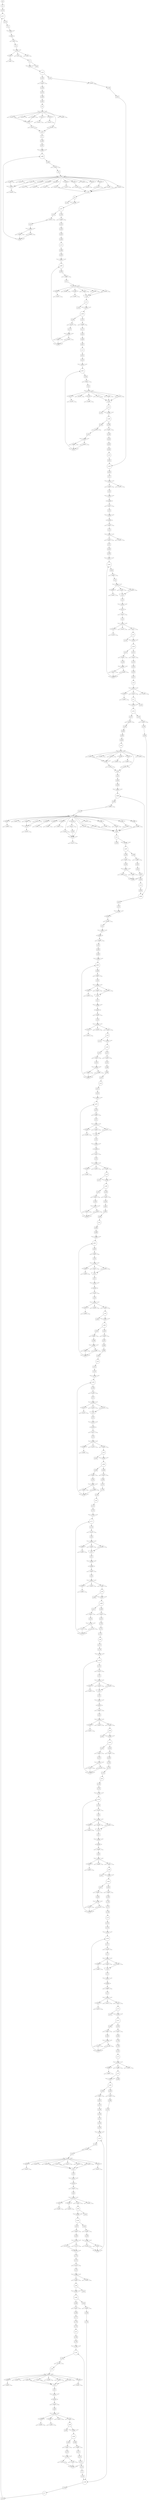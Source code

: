 digraph control_path {
  e_0: entry_node : n ;
  e_1 [shape = dot];
  e_2 [shape = dot];
  e_3 [shape = dot];
  e_4 [shape = dot];
  e_5 [shape = circle];
  e_6 [shape = circle];
  e_7 [shape = dot];
  e_8 [shape = dot];
  e_9 [shape = circle];
  e_10 [shape = circle];
  e_11 [shape = dot];
  e_12 [shape = circle];
  e_13 [shape = circle];
  e_14 [shape = dot];
  e_15 [shape = circle];
  e_16 [shape = circle];
  e_17 [shape = dot];
  e_18 [shape = dot];
  e_19 [shape = dot];
  e_20 [shape = dot];
  e_21 [shape = dot];
  e_22 [shape = dot];
  e_23 [shape = dot];
  e_24 [shape = dot];
  e_25 [shape = circle];
  e_26 [shape = circle];
  e_27 [shape = circle];
  e_28 [shape = circle];
  e_29 [shape = dot];
  e_30 [shape = dot];
  e_31 [shape = circle];
  e_32 [shape = circle];
  e_33 [shape = dot];
  e_34 [shape = dot];
  e_35 [shape = dot];
  e_36 [shape = dot];
  e_37 [shape = dot];
  e_38 [shape = dot];
  e_39 [shape = circle];
  e_40 [shape = circle];
  e_41 [shape = dot];
  e_42 [shape = dot];
  e_43 [shape = dot];
  e_44 [shape = circle];
  e_45 [shape = circle];
  e_46 [shape = dot];
  e_47 [shape = dot];
  e_48 [shape = dot];
  e_49 [shape = circle];
  e_50 [shape = circle];
  e_51 [shape = dot];
  e_52 [shape = dot];
  e_53 [shape = dot];
  e_54 [shape = circle];
  e_55 [shape = circle];
  e_56 [shape = dot];
  e_57 [shape = dot];
  e_58 [shape = dot];
  e_59 [shape = circle];
  e_60 [shape = circle];
  e_61 [shape = dot];
  e_62 [shape = dot];
  e_63 [shape = dot];
  e_64 [shape = circle];
  e_65 [shape = circle];
  e_66 [shape = dot];
  e_67 [shape = dot];
  e_68 [shape = dot];
  e_69 [shape = circle];
  e_70 [shape = circle];
  e_71 [shape = dot];
  e_72 [shape = dot];
  e_73 [shape = dot];
  e_74 [shape = circle];
  e_75 [shape = circle];
  e_76 [shape = circle];
  e_77 [shape = circle];
  e_78 [shape = dot];
  e_79 [shape = dot];
  e_80 [shape = circle];
  e_81 [shape = circle];
  e_82 [shape = dot];
  e_83 [shape = dot];
  e_84 [shape = dot];
  e_85 [shape = circle];
  e_86 [shape = circle];
  e_87 [shape = dot];
  e_88 [shape = dot];
  e_89 [shape = circle];
  e_90 [shape = invtriangle];
  e_91 [shape = diamond];
  e_92 [shape = triangle];
  e_93 [shape = invtriangle];
  e_94 [shape = triangle];
  e_95 [shape = diamond];
  e_96 [shape = triangle];
  e_97 [shape = triangle];
  e_98 [shape = dot];
  e_99 [shape = invtriangle];
  e_100 [shape = circle];
  e_101 [shape = dot];
  e_102 [shape = triangle];
  e_103 [shape = dot];
  e_104 [shape = triangle];
  e_105 [shape = dot];
  e_106 [shape = dot];
  e_107 [shape = invtriangle];
  e_108 [shape = triangle];
  e_109 [shape = triangle];
  e_110 [shape = triangle];
  e_111 [shape = diamond];
  e_112 [shape = triangle];
  e_113 [shape = diamond];
  e_114 [shape = triangle];
  e_115 [shape = triangle];
  e_116 [shape = invtriangle];
  e_117 [shape = triangle];
  e_118 [shape = triangle];
  e_119 [shape = invtrapezium];
  e_120 [shape = invtriangle];
  e_121 [shape = triangle];
  e_122 [shape = triangle];
  e_123 [shape = triangle];
  e_124 [shape = diamond];
  e_125 [shape = triangle];
  e_126 [shape = diamond];
  e_127 [shape = triangle];
  e_128 [shape = diamond];
  e_129 [shape = triangle];
  e_130 [shape = diamond];
  e_131 [shape = triangle];
  e_132 [shape = diamond];
  e_133 [shape = triangle];
  e_134 [shape = diamond];
  e_135 [shape = triangle];
  e_136 [shape = triangle];
  e_137 [shape = invtriangle];
  e_138 [shape = triangle];
  e_139 [shape = triangle];
  e_140 [shape = triangle];
  e_141 [shape = diamond];
  e_142 [shape = triangle];
  e_143 [shape = triangle];
  e_144 [shape = invtrapezium];
  e_145 [shape = dot];
  e_146 [shape = invtriangle];
  e_147 [shape = circle];
  e_148 [shape = dot];
  e_149 [shape = triangle];
  e_150 [shape = dot];
  e_151 [shape = triangle];
  e_152 [shape = dot];
  e_153 [shape = dot];
  e_154 [shape = invtriangle];
  e_155 [shape = triangle];
  e_156 [shape = diamond];
  e_157 [shape = triangle];
  e_158 [shape = triangle];
  e_159 [shape = triangle];
  e_160 [shape = diamond];
  e_161 [shape = triangle];
  e_162 [shape = triangle];
  e_163 [shape = invtrapezium];
  e_164 [shape = dot];
  e_165 [shape = invtriangle];
  e_166 [shape = circle];
  e_167 [shape = dot];
  e_168 [shape = triangle];
  e_169 [shape = dot];
  e_170 [shape = triangle];
  e_171 [shape = dot];
  e_172 [shape = dot];
  e_173 [shape = invtriangle];
  e_174 [shape = triangle];
  e_175 [shape = diamond];
  e_176 [shape = triangle];
  e_177 [shape = triangle];
  e_178 [shape = triangle];
  e_179 [shape = diamond];
  e_180 [shape = triangle];
  e_181 [shape = triangle];
  e_182 [shape = invtrapezium];
  e_183 [shape = dot];
  e_184 [shape = invtriangle];
  e_185 [shape = circle];
  e_186 [shape = dot];
  e_187 [shape = triangle];
  e_188 [shape = dot];
  e_189 [shape = triangle];
  e_190 [shape = dot];
  e_191 [shape = dot];
  e_192 [shape = invtriangle];
  e_193 [shape = triangle];
  e_194 [shape = triangle];
  e_195 [shape = invtriangle];
  e_196 [shape = diamond];
  e_197 [shape = triangle];
  e_198 [shape = invtriangle];
  e_199 [shape = diamond];
  e_200 [shape = triangle];
  e_201 [shape = invtriangle];
  e_202 [shape = triangle];
  e_203 [shape = triangle];
  e_204 [shape = invtriangle];
  e_205 [shape = triangle];
  e_206 [shape = diamond];
  e_207 [shape = triangle];
  e_208 [shape = triangle];
  e_209 [shape = invtrapezium];
  e_210 [shape = invtriangle];
  e_211 [shape = diamond];
  e_212 [shape = triangle];
  e_213 [shape = invtriangle];
  e_214 [shape = triangle];
  e_215 [shape = diamond];
  e_216 [shape = triangle];
  e_217 [shape = triangle];
  e_218 [shape = dot];
  e_219 [shape = invtriangle];
  e_220 [shape = circle];
  e_221 [shape = dot];
  e_222 [shape = triangle];
  e_223 [shape = dot];
  e_224 [shape = triangle];
  e_225 [shape = dot];
  e_226 [shape = dot];
  e_227 [shape = invtriangle];
  e_228 [shape = triangle];
  e_229 [shape = diamond];
  e_230 [shape = triangle];
  e_231 [shape = triangle];
  e_232 [shape = dot];
  e_233 [shape = invtriangle];
  e_234 [shape = circle];
  e_235 [shape = dot];
  e_236 [shape = triangle];
  e_237 [shape = dot];
  e_238 [shape = triangle];
  e_239 [shape = dot];
  e_240 [shape = dot];
  e_241 [shape = invtriangle];
  e_242 [shape = triangle];
  e_243 [shape = triangle];
  e_244 [shape = triangle];
  e_245 [shape = diamond];
  e_246 [shape = triangle];
  e_247 [shape = diamond];
  e_248 [shape = triangle];
  e_249 [shape = triangle];
  e_250 [shape = invtriangle];
  e_251 [shape = triangle];
  e_252 [shape = triangle];
  e_253 [shape = invtrapezium];
  e_254 [shape = invtriangle];
  e_255 [shape = triangle];
  e_256 [shape = diamond];
  e_257 [shape = triangle];
  e_258 [shape = diamond];
  e_259 [shape = triangle];
  e_260 [shape = diamond];
  e_261 [shape = triangle];
  e_262 [shape = diamond];
  e_263 [shape = triangle];
  e_264 [shape = diamond];
  e_265 [shape = triangle];
  e_266 [shape = triangle];
  e_267 [shape = triangle];
  e_268 [shape = diamond];
  e_269 [shape = triangle];
  e_270 [shape = diamond];
  e_271 [shape = triangle];
  e_272 [shape = triangle];
  e_273 [shape = invtriangle];
  e_274 [shape = triangle];
  e_275 [shape = triangle];
  e_276 [shape = invtriangle];
  e_277 [shape = triangle];
  e_278 [shape = triangle];
  e_279 [shape = triangle];
  e_280 [shape = diamond];
  e_281 [shape = triangle];
  e_282 [shape = triangle];
  e_283 [shape = dot];
  e_284 [shape = invtrapezium];
  e_285 [shape = dot];
  e_286 [shape = invtriangle];
  e_287 [shape = circle];
  e_288 [shape = dot];
  e_289 [shape = triangle];
  e_290 [shape = dot];
  e_291 [shape = triangle];
  e_292 [shape = dot];
  e_293 [shape = dot];
  e_294 [shape = invtriangle];
  e_295 [shape = diamond];
  e_296 [shape = triangle];
  e_297 [shape = invtriangle];
  e_298 [shape = diamond];
  e_299 [shape = triangle];
  e_300 [shape = invtriangle];
  e_301 [shape = triangle];
  e_302 [shape = diamond];
  e_303 [shape = triangle];
  e_304 [shape = triangle];
  e_305 [shape = invtrapezium];
  e_306 [shape = invtriangle];
  e_307 [shape = diamond];
  e_308 [shape = triangle];
  e_309 [shape = invtriangle];
  e_310 [shape = triangle];
  e_311 [shape = diamond];
  e_312 [shape = triangle];
  e_313 [shape = triangle];
  e_314 [shape = dot];
  e_315 [shape = invtriangle];
  e_316 [shape = circle];
  e_317 [shape = dot];
  e_318 [shape = triangle];
  e_319 [shape = dot];
  e_320 [shape = triangle];
  e_321 [shape = dot];
  e_322 [shape = dot];
  e_323 [shape = invtriangle];
  e_324 [shape = triangle];
  e_325 [shape = diamond];
  e_326 [shape = triangle];
  e_327 [shape = triangle];
  e_328 [shape = invtrapezium];
  e_329 [shape = invtriangle];
  e_330 [shape = diamond];
  e_331 [shape = triangle];
  e_332 [shape = invtriangle];
  e_333 [shape = triangle];
  e_334 [shape = diamond];
  e_335 [shape = triangle];
  e_336 [shape = triangle];
  e_337 [shape = dot];
  e_338 [shape = invtriangle];
  e_339 [shape = circle];
  e_340 [shape = dot];
  e_341 [shape = triangle];
  e_342 [shape = dot];
  e_343 [shape = triangle];
  e_344 [shape = dot];
  e_345 [shape = dot];
  e_346 [shape = invtriangle];
  e_347 [shape = triangle];
  e_348 [shape = diamond];
  e_349 [shape = triangle];
  e_350 [shape = triangle];
  e_351 [shape = invtrapezium];
  e_352 [shape = invtriangle];
  e_353 [shape = diamond];
  e_354 [shape = triangle];
  e_355 [shape = invtriangle];
  e_356 [shape = triangle];
  e_357 [shape = diamond];
  e_358 [shape = triangle];
  e_359 [shape = triangle];
  e_360 [shape = dot];
  e_361 [shape = invtriangle];
  e_362 [shape = circle];
  e_363 [shape = dot];
  e_364 [shape = triangle];
  e_365 [shape = dot];
  e_366 [shape = triangle];
  e_367 [shape = dot];
  e_368 [shape = dot];
  e_369 [shape = invtriangle];
  e_370 [shape = triangle];
  e_371 [shape = diamond];
  e_372 [shape = triangle];
  e_373 [shape = triangle];
  e_374 [shape = invtrapezium];
  e_375 [shape = invtriangle];
  e_376 [shape = diamond];
  e_377 [shape = triangle];
  e_378 [shape = invtriangle];
  e_379 [shape = triangle];
  e_380 [shape = diamond];
  e_381 [shape = triangle];
  e_382 [shape = triangle];
  e_383 [shape = dot];
  e_384 [shape = invtriangle];
  e_385 [shape = circle];
  e_386 [shape = dot];
  e_387 [shape = triangle];
  e_388 [shape = dot];
  e_389 [shape = triangle];
  e_390 [shape = dot];
  e_391 [shape = dot];
  e_392 [shape = invtriangle];
  e_393 [shape = triangle];
  e_394 [shape = diamond];
  e_395 [shape = triangle];
  e_396 [shape = triangle];
  e_397 [shape = invtrapezium];
  e_398 [shape = invtriangle];
  e_399 [shape = diamond];
  e_400 [shape = triangle];
  e_401 [shape = invtriangle];
  e_402 [shape = triangle];
  e_403 [shape = diamond];
  e_404 [shape = triangle];
  e_405 [shape = triangle];
  e_406 [shape = dot];
  e_407 [shape = invtriangle];
  e_408 [shape = circle];
  e_409 [shape = dot];
  e_410 [shape = triangle];
  e_411 [shape = dot];
  e_412 [shape = triangle];
  e_413 [shape = dot];
  e_414 [shape = dot];
  e_415 [shape = invtriangle];
  e_416 [shape = triangle];
  e_417 [shape = diamond];
  e_418 [shape = triangle];
  e_419 [shape = triangle];
  e_420 [shape = invtrapezium];
  e_421 [shape = invtriangle];
  e_422 [shape = diamond];
  e_423 [shape = triangle];
  e_424 [shape = invtriangle];
  e_425 [shape = triangle];
  e_426 [shape = diamond];
  e_427 [shape = triangle];
  e_428 [shape = triangle];
  e_429 [shape = dot];
  e_430 [shape = invtriangle];
  e_431 [shape = circle];
  e_432 [shape = dot];
  e_433 [shape = triangle];
  e_434 [shape = dot];
  e_435 [shape = triangle];
  e_436 [shape = dot];
  e_437 [shape = dot];
  e_438 [shape = invtriangle];
  e_439 [shape = triangle];
  e_440 [shape = diamond];
  e_441 [shape = triangle];
  e_442 [shape = triangle];
  e_443 [shape = invtrapezium];
  e_444 [shape = invtriangle];
  e_445 [shape = diamond];
  e_446 [shape = triangle];
  e_447 [shape = invtriangle];
  e_448 [shape = triangle];
  e_449 [shape = diamond];
  e_450 [shape = triangle];
  e_451 [shape = triangle];
  e_452 [shape = dot];
  e_453 [shape = invtriangle];
  e_454 [shape = circle];
  e_455 [shape = dot];
  e_456 [shape = triangle];
  e_457 [shape = dot];
  e_458 [shape = triangle];
  e_459 [shape = dot];
  e_460 [shape = dot];
  e_461 [shape = invtriangle];
  e_462 [shape = triangle];
  e_463 [shape = diamond];
  e_464 [shape = triangle];
  e_465 [shape = triangle];
  e_466 [shape = invtrapezium];
  e_467 [shape = invtriangle];
  e_468 [shape = diamond];
  e_469 [shape = triangle];
  e_470 [shape = invtriangle];
  e_471 [shape = triangle];
  e_472 [shape = diamond];
  e_473 [shape = triangle];
  e_474 [shape = triangle];
  e_475 [shape = dot];
  e_476 [shape = invtriangle];
  e_477 [shape = circle];
  e_478 [shape = dot];
  e_479 [shape = triangle];
  e_480 [shape = dot];
  e_481 [shape = triangle];
  e_482 [shape = dot];
  e_483 [shape = dot];
  e_484 [shape = invtriangle];
  e_485 [shape = triangle];
  e_486 [shape = diamond];
  e_487 [shape = triangle];
  e_488 [shape = triangle];
  e_489 [shape = dot];
  e_490 [shape = invtriangle];
  e_491 [shape = circle];
  e_492 [shape = dot];
  e_493 [shape = triangle];
  e_494 [shape = dot];
  e_495 [shape = triangle];
  e_496 [shape = dot];
  e_497 [shape = dot];
  e_498 [shape = invtriangle];
  e_499 [shape = triangle];
  e_500 [shape = triangle];
  e_501 [shape = dot];
  e_502 [shape = invtriangle];
  e_503 [shape = circle];
  e_504 [shape = dot];
  e_505 [shape = triangle];
  e_506 [shape = dot];
  e_507 [shape = triangle];
  e_508 [shape = dot];
  e_509 [shape = dot];
  e_510 [shape = invtriangle];
  e_511 [shape = triangle];
  e_512 [shape = diamond];
  e_513 [shape = triangle];
  e_514 [shape = diamond];
  e_515 [shape = triangle];
  e_516 [shape = triangle];
  e_517 [shape = triangle];
  e_518 [shape = triangle];
  e_519 [shape = triangle];
  e_520 [shape = triangle];
  e_521 [shape = invtrapezium];
  e_522 [shape = invtriangle];
  e_523 [shape = diamond];
  e_524 [shape = triangle];
  e_525 [shape = invtriangle];
  e_526 [shape = triangle];
  e_527 [shape = diamond];
  e_528 [shape = triangle];
  e_529 [shape = diamond];
  e_530 [shape = triangle];
  e_531 [shape = triangle];
  e_532 [shape = dot];
  e_533 [shape = invtriangle];
  e_534 [shape = circle];
  e_535 [shape = dot];
  e_536 [shape = triangle];
  e_537 [shape = dot];
  e_538 [shape = triangle];
  e_539 [shape = dot];
  e_540 [shape = dot];
  e_541 [shape = invtriangle];
  e_542 [shape = triangle];
  e_543 [shape = diamond];
  e_544 [shape = triangle];
  e_545 [shape = diamond];
  e_546 [shape = triangle];
  e_547 [shape = triangle];
  e_548 [shape = triangle];
  e_549 [shape = triangle];
  e_550 [shape = triangle];
  e_551 [shape = triangle];
  e_552 [shape = invtrapezium];
  e_553 [shape = invtriangle];
  e_554 [shape = diamond];
  e_555 [shape = triangle];
  e_556 [shape = invtriangle];
  e_557 [shape = triangle];
  e_558 [shape = diamond];
  e_559 [shape = triangle];
  e_560 [shape = diamond];
  e_561 [shape = triangle];
  e_562 [shape = triangle];
  e_563 [shape = dot];
  e_564 [shape = invtriangle];
  e_565 [shape = circle];
  e_566 [shape = dot];
  e_567 [shape = triangle];
  e_568 [shape = dot];
  e_569 [shape = triangle];
  e_570 [shape = dot];
  e_571 [shape = dot];
  e_572 [shape = dot];
  e_573 [shape = dot];
  e_574 [shape = dot];
  e_575 [shape = dot];
  e_576 [shape = dot];
  e_577 [shape = circle];
  e_578 [shape = dot];
  e_579 [shape = dot];
  e_580 [shape = dot];
  e_581 [shape = dot];
  e_582 [shape = invtriangle];
  e_583 [shape = triangle];
  e_584 [shape = triangle];
  e_585 [shape = invtriangle];
  e_586 [shape = dot];
  e_587 [shape = dot];
  e_588 [shape = invtriangle];
  e_589 [shape = circle];
  e_590 [shape = dot];
  e_591 [shape = triangle];
  e_592 [shape = dot];
  e_593 [shape = dot];
  e_594 [shape = dot];
  e_595 [shape = invtriangle];
  e_596 [shape = triangle];
  e_597 [shape = triangle];
  e_598 [shape = invtriangle];
  e_599 [shape = dot];
  e_600 [shape = dot];
  e_601 [shape = invtriangle];
  e_602 [shape = circle];
  e_603 [shape = dot];
  e_604 [shape = triangle];
  e_605 [shape = dot];
  e_606 [shape = dot];
  e_607 [shape = dot];
  e_608 [shape = invtriangle];
  e_609 [shape = triangle];
  e_610 [shape = triangle];
  e_611 [shape = invtriangle];
  e_612 [shape = dot];
  e_613 [shape = dot];
  e_614 [shape = invtriangle];
  e_615 [shape = circle];
  e_616 [shape = dot];
  e_617 [shape = triangle];
  e_618 [shape = dot];
  e_619 [shape = dot];
  e_620 [shape = dot];
  e_621 [shape = dot];
  e_622 [shape = dot];
  e_623 [shape = circle];
  e_624 [shape = dot];
  e_625 [shape = invtriangle];
  e_626 [shape = triangle];
  e_627 [shape = triangle];
  e_628 [shape = invtriangle];
  e_629 [shape = dot];
  e_630 [shape = dot];
  e_631 [shape = invtriangle];
  e_632 [shape = circle];
  e_633 [shape = dot];
  e_634 [shape = triangle];
  e_635 [shape = dot];
  e_636 [shape = dot];
  e_637 [shape = dot];
  e_638 [shape = dot];
  e_639 [shape = dot];
  e_640 [shape = dot];
  e_641 [shape = invtriangle];
  e_642 [shape = triangle];
  e_643 [shape = triangle];
  e_644 [shape = invtriangle];
  e_645 [shape = dot];
  e_646 [shape = dot];
  e_647 [shape = invtriangle];
  e_648 [shape = circle];
  e_649 [shape = dot];
  e_650 [shape = triangle];
  e_651 [shape = dot];
  e_652 [shape = dot];
  e_653 [shape = dot];
  e_654 [shape = dot];
  e_655 [shape = dot];
  e_656 [shape = circle];
  e_657 [shape = dot];
  e_658 [shape = invtriangle];
  e_659 [shape = triangle];
  e_660 [shape = triangle];
  e_661 [shape = invtriangle];
  e_662 [shape = dot];
  e_663 [shape = dot];
  e_664 [shape = invtriangle];
  e_665 [shape = circle];
  e_666 [shape = dot];
  e_667 [shape = triangle];
  e_668 [shape = dot];
  e_669 [shape = dot];
  e_670 [shape = dot];
  e_671 [shape = invtriangle];
  e_672 [shape = triangle];
  e_673 [shape = triangle];
  e_674 [shape = invtriangle];
  e_675 [shape = dot];
  e_676 [shape = dot];
  e_677 [shape = invtriangle];
  e_678 [shape = circle];
  e_679 [shape = dot];
  e_680 [shape = triangle];
  e_681 [shape = dot];
  e_682 [shape = dot];
  e_683 [shape = dot];
  e_684 [shape = invtriangle];
  e_685 [shape = triangle];
  e_686 [shape = triangle];
  e_687 [shape = invtriangle];
  e_688 [shape = dot];
  e_689 [shape = dot];
  e_690 [shape = invtriangle];
  e_691 [shape = circle];
  e_692 [shape = dot];
  e_693 [shape = triangle];
  e_694 [shape = dot];
  e_695 [shape = dot];
  e_696 [shape = dot];
  e_697 [shape = invtriangle];
  e_698 [shape = triangle];
  e_699 [shape = triangle];
  e_700 [shape = invtriangle];
  e_701 [shape = dot];
  e_702 [shape = dot];
  e_703 [shape = invtriangle];
  e_704 [shape = circle];
  e_705 [shape = dot];
  e_706 [shape = triangle];
  e_707 [shape = dot];
  e_708 [shape = dot];
  e_709 [shape = dot];
  e_710 [shape = invtriangle];
  e_711 [shape = triangle];
  e_712 [shape = triangle];
  e_713 [shape = invtriangle];
  e_714 [shape = dot];
  e_715 [shape = dot];
  e_716 [shape = invtriangle];
  e_717 [shape = circle];
  e_718 [shape = dot];
  e_719 [shape = triangle];
  e_720 [shape = dot];
  e_721 [shape = dot];
  e_722 [shape = dot];
  e_723 [shape = invtriangle];
  e_724 [shape = triangle];
  e_725 [shape = triangle];
  e_726 [shape = invtriangle];
  e_727 [shape = dot];
  e_728 [shape = dot];
  e_729 [shape = invtriangle];
  e_730 [shape = circle];
  e_731 [shape = dot];
  e_732 [shape = triangle];
  e_733 [shape = dot];
  e_734 [shape = dot];
  e_735 [shape = dot];
  e_736 [shape = invtriangle];
  e_737 [shape = triangle];
  e_738 [shape = triangle];
  e_739 [shape = invtriangle];
  e_740 [shape = dot];
  e_741 [shape = dot];
  e_742 [shape = invtriangle];
  e_743 [shape = circle];
  e_744 [shape = dot];
  e_745 [shape = triangle];
  e_746 [shape = dot];
  e_747 [shape = dot];
  e_748 [shape = dot];
  e_749 [shape = invtriangle];
  e_750 [shape = triangle];
  e_751 [shape = triangle];
  e_752 [shape = invtriangle];
  e_753 [shape = dot];
  e_754 [shape = dot];
  e_755 [shape = invtriangle];
  e_756 [shape = circle];
  e_757 [shape = dot];
  e_758 [shape = triangle];
  e_759 [shape = dot];
  e_760 [shape = dot];
  e_761 [shape = dot];
  e_762 [shape = dot];
  e_763 [shape = dot];
  e_764 [shape = dot];
  e_765 [shape = circle];
  e_766 [shape = dot];
  e_767 [shape = dot];
  e_768 [shape = dot];
  e_769 [shape = dot];
  e_770 [shape = invtriangle];
  e_771 [shape = triangle];
  e_772 [shape = triangle];
  e_773 [shape = invtriangle];
  e_774 [shape = dot];
  e_775 [shape = dot];
  e_776 [shape = triangle];
  e_777 [shape = dot];
  e_778 [shape = dot];
  e_779 [shape = dot];
  e_780 [shape = invtriangle];
  e_781 [shape = triangle];
  e_782 [shape = triangle];
  e_783 [shape = invtriangle];
  e_784 [shape = dot];
  e_785 [shape = dot];
  e_786 [shape = invtriangle];
  e_787 [shape = circle];
  e_788 [shape = dot];
  e_789 [shape = triangle];
  e_790 [shape = invtriangle];
  e_791 [shape = triangle];
  e_792 [shape = triangle];
  e_793 [shape = invtriangle];
  e_794 [shape = dot];
  e_795 [shape = dot];
  e_796 [shape = invtriangle];
  e_797 [shape = circle];
  e_798 [shape = dot];
  e_799 [shape = triangle];
  e_0 -> e_1;
  e_574 -> e_2;
  e_578 -> e_3;
  e_92 -> e_4;
  e_97 -> e_5;
  e_581 -> e_6;
  e_119 -> e_7;
  e_591 -> e_8;
  e_144 -> e_9;
  e_594 -> e_10;
  e_604 -> e_11;
  e_163 -> e_12;
  e_607 -> e_13;
  e_617 -> e_14;
  e_182 -> e_15;
  e_620 -> e_16;
  e_624 -> e_17;
  e_194 -> e_18;
  e_197 -> e_19;
  e_200 -> e_20;
  e_203 -> e_21;
  e_634 -> e_22;
  e_209 -> e_23;
  e_212 -> e_24;
  e_217 -> e_25;
  e_637 -> e_26;
  e_231 -> e_27;
  e_640 -> e_28;
  e_253 -> e_29;
  e_650 -> e_30;
  e_284 -> e_31;
  e_653 -> e_32;
  e_657 -> e_33;
  e_296 -> e_34;
  e_299 -> e_35;
  e_667 -> e_36;
  e_305 -> e_37;
  e_308 -> e_38;
  e_313 -> e_39;
  e_670 -> e_40;
  e_680 -> e_41;
  e_328 -> e_42;
  e_331 -> e_43;
  e_336 -> e_44;
  e_683 -> e_45;
  e_693 -> e_46;
  e_351 -> e_47;
  e_354 -> e_48;
  e_359 -> e_49;
  e_696 -> e_50;
  e_706 -> e_51;
  e_374 -> e_52;
  e_377 -> e_53;
  e_382 -> e_54;
  e_709 -> e_55;
  e_719 -> e_56;
  e_397 -> e_57;
  e_400 -> e_58;
  e_405 -> e_59;
  e_722 -> e_60;
  e_732 -> e_61;
  e_420 -> e_62;
  e_423 -> e_63;
  e_428 -> e_64;
  e_735 -> e_65;
  e_745 -> e_66;
  e_443 -> e_67;
  e_446 -> e_68;
  e_451 -> e_69;
  e_748 -> e_70;
  e_758 -> e_71;
  e_466 -> e_72;
  e_469 -> e_73;
  e_474 -> e_74;
  e_761 -> e_75;
  e_488 -> e_76;
  e_766 -> e_77;
  e_769 -> e_78;
  e_776 -> e_79;
  e_500 -> e_80;
  e_779 -> e_81;
  e_789 -> e_82;
  e_521 -> e_83;
  e_524 -> e_84;
  e_531 -> e_85;
  e_799 -> e_86;
  e_552 -> e_87;
  e_555 -> e_88;
  e_562 -> e_89;
  e_3 -> e_90;
  e_90 -> e_91;
  e_91 -> e_92;
  e_4 -> e_93;
  e_93 -> e_94;
  e_93 -> e_95;
  e_95 -> e_96;
  e_93 -> e_97;
  e_5 -> e_98;
  e_5 -> e_99;
  e_99 -> e_100;
  e_100 -> e_101;
  e_101 -> e_102;
  e_100 -> e_103;
  e_103 -> e_104;
  e_102 -> e_105;
  e_104 -> e_106;
  e_6 -> e_107;
  e_107 -> e_108;
  e_107 -> e_109;
  e_107 -> e_110;
  e_107 -> e_111;
  e_111 -> e_112;
  e_107 -> e_113;
  e_113 -> e_114;
  e_107 -> e_115;
  e_109 -> e_116;
  e_115 -> e_116;
  e_116 -> e_117;
  e_107 -> e_118;
  e_117 -> e_119;
  e_118 -> e_119;
  e_8 -> e_120;
  e_120 -> e_121;
  e_120 -> e_122;
  e_120 -> e_123;
  e_120 -> e_124;
  e_124 -> e_125;
  e_120 -> e_126;
  e_126 -> e_127;
  e_120 -> e_128;
  e_128 -> e_129;
  e_120 -> e_130;
  e_130 -> e_131;
  e_120 -> e_132;
  e_132 -> e_133;
  e_120 -> e_134;
  e_134 -> e_135;
  e_120 -> e_136;
  e_122 -> e_137;
  e_136 -> e_137;
  e_137 -> e_138;
  e_120 -> e_139;
  e_120 -> e_140;
  e_120 -> e_141;
  e_141 -> e_142;
  e_120 -> e_143;
  e_121 -> e_144;
  e_125 -> e_144;
  e_133 -> e_144;
  e_139 -> e_144;
  e_143 -> e_144;
  e_9 -> e_145;
  e_9 -> e_146;
  e_146 -> e_147;
  e_147 -> e_148;
  e_148 -> e_149;
  e_147 -> e_150;
  e_150 -> e_151;
  e_149 -> e_152;
  e_151 -> e_153;
  e_11 -> e_154;
  e_154 -> e_155;
  e_154 -> e_156;
  e_156 -> e_157;
  e_154 -> e_158;
  e_154 -> e_159;
  e_154 -> e_160;
  e_160 -> e_161;
  e_154 -> e_162;
  e_155 -> e_163;
  e_158 -> e_163;
  e_162 -> e_163;
  e_12 -> e_164;
  e_12 -> e_165;
  e_165 -> e_166;
  e_166 -> e_167;
  e_167 -> e_168;
  e_166 -> e_169;
  e_169 -> e_170;
  e_168 -> e_171;
  e_170 -> e_172;
  e_14 -> e_173;
  e_173 -> e_174;
  e_173 -> e_175;
  e_175 -> e_176;
  e_173 -> e_177;
  e_173 -> e_178;
  e_173 -> e_179;
  e_179 -> e_180;
  e_173 -> e_181;
  e_174 -> e_182;
  e_177 -> e_182;
  e_181 -> e_182;
  e_15 -> e_183;
  e_15 -> e_184;
  e_184 -> e_185;
  e_185 -> e_186;
  e_186 -> e_187;
  e_185 -> e_188;
  e_188 -> e_189;
  e_187 -> e_190;
  e_189 -> e_191;
  e_17 -> e_192;
  e_192 -> e_193;
  e_192 -> e_194;
  e_18 -> e_195;
  e_195 -> e_196;
  e_196 -> e_197;
  e_19 -> e_198;
  e_198 -> e_199;
  e_199 -> e_200;
  e_20 -> e_201;
  e_201 -> e_202;
  e_201 -> e_203;
  e_22 -> e_204;
  e_204 -> e_205;
  e_204 -> e_206;
  e_206 -> e_207;
  e_204 -> e_208;
  e_205 -> e_209;
  e_208 -> e_209;
  e_23 -> e_210;
  e_210 -> e_211;
  e_211 -> e_212;
  e_24 -> e_213;
  e_213 -> e_214;
  e_213 -> e_215;
  e_215 -> e_216;
  e_213 -> e_217;
  e_25 -> e_218;
  e_25 -> e_219;
  e_219 -> e_220;
  e_220 -> e_221;
  e_221 -> e_222;
  e_220 -> e_223;
  e_223 -> e_224;
  e_222 -> e_225;
  e_224 -> e_226;
  e_26 -> e_227;
  e_227 -> e_228;
  e_227 -> e_229;
  e_229 -> e_230;
  e_227 -> e_231;
  e_27 -> e_232;
  e_27 -> e_233;
  e_233 -> e_234;
  e_234 -> e_235;
  e_235 -> e_236;
  e_234 -> e_237;
  e_237 -> e_238;
  e_236 -> e_239;
  e_238 -> e_240;
  e_28 -> e_241;
  e_241 -> e_242;
  e_241 -> e_243;
  e_241 -> e_244;
  e_241 -> e_245;
  e_245 -> e_246;
  e_241 -> e_247;
  e_247 -> e_248;
  e_241 -> e_249;
  e_243 -> e_250;
  e_249 -> e_250;
  e_250 -> e_251;
  e_241 -> e_252;
  e_251 -> e_253;
  e_252 -> e_253;
  e_30 -> e_254;
  e_254 -> e_255;
  e_254 -> e_256;
  e_254 -> e_257;
  e_254 -> e_258;
  e_258 -> e_259;
  e_254 -> e_260;
  e_260 -> e_261;
  e_254 -> e_262;
  e_262 -> e_263;
  e_254 -> e_264;
  e_256 -> e_265;
  e_254 -> e_266;
  e_264 -> e_267;
  e_254 -> e_268;
  e_268 -> e_269;
  e_254 -> e_270;
  e_270 -> e_271;
  e_254 -> e_272;
  e_266 -> e_273;
  e_272 -> e_273;
  e_273 -> e_274;
  e_254 -> e_275;
  e_270 -> e_276;
  e_275 -> e_276;
  e_283 -> e_276;
  e_276 -> e_277;
  e_254 -> e_278;
  e_254 -> e_279;
  e_254 -> e_280;
  e_280 -> e_281;
  e_254 -> e_282;
  e_271 -> e_283;
  e_255 -> e_284;
  e_259 -> e_284;
  e_269 -> e_284;
  e_278 -> e_284;
  e_282 -> e_284;
  e_31 -> e_285;
  e_31 -> e_286;
  e_286 -> e_287;
  e_287 -> e_288;
  e_288 -> e_289;
  e_287 -> e_290;
  e_290 -> e_291;
  e_289 -> e_292;
  e_291 -> e_293;
  e_33 -> e_294;
  e_294 -> e_295;
  e_295 -> e_296;
  e_34 -> e_297;
  e_297 -> e_298;
  e_298 -> e_299;
  e_36 -> e_300;
  e_300 -> e_301;
  e_300 -> e_302;
  e_302 -> e_303;
  e_300 -> e_304;
  e_301 -> e_305;
  e_304 -> e_305;
  e_37 -> e_306;
  e_306 -> e_307;
  e_307 -> e_308;
  e_38 -> e_309;
  e_309 -> e_310;
  e_309 -> e_311;
  e_311 -> e_312;
  e_309 -> e_313;
  e_39 -> e_314;
  e_39 -> e_315;
  e_315 -> e_316;
  e_316 -> e_317;
  e_317 -> e_318;
  e_316 -> e_319;
  e_319 -> e_320;
  e_318 -> e_321;
  e_320 -> e_322;
  e_41 -> e_323;
  e_323 -> e_324;
  e_323 -> e_325;
  e_325 -> e_326;
  e_323 -> e_327;
  e_324 -> e_328;
  e_327 -> e_328;
  e_42 -> e_329;
  e_329 -> e_330;
  e_330 -> e_331;
  e_43 -> e_332;
  e_332 -> e_333;
  e_332 -> e_334;
  e_334 -> e_335;
  e_332 -> e_336;
  e_44 -> e_337;
  e_44 -> e_338;
  e_338 -> e_339;
  e_339 -> e_340;
  e_340 -> e_341;
  e_339 -> e_342;
  e_342 -> e_343;
  e_341 -> e_344;
  e_343 -> e_345;
  e_46 -> e_346;
  e_346 -> e_347;
  e_346 -> e_348;
  e_348 -> e_349;
  e_346 -> e_350;
  e_347 -> e_351;
  e_350 -> e_351;
  e_47 -> e_352;
  e_352 -> e_353;
  e_353 -> e_354;
  e_48 -> e_355;
  e_355 -> e_356;
  e_355 -> e_357;
  e_357 -> e_358;
  e_355 -> e_359;
  e_49 -> e_360;
  e_49 -> e_361;
  e_361 -> e_362;
  e_362 -> e_363;
  e_363 -> e_364;
  e_362 -> e_365;
  e_365 -> e_366;
  e_364 -> e_367;
  e_366 -> e_368;
  e_51 -> e_369;
  e_369 -> e_370;
  e_369 -> e_371;
  e_371 -> e_372;
  e_369 -> e_373;
  e_370 -> e_374;
  e_373 -> e_374;
  e_52 -> e_375;
  e_375 -> e_376;
  e_376 -> e_377;
  e_53 -> e_378;
  e_378 -> e_379;
  e_378 -> e_380;
  e_380 -> e_381;
  e_378 -> e_382;
  e_54 -> e_383;
  e_54 -> e_384;
  e_384 -> e_385;
  e_385 -> e_386;
  e_386 -> e_387;
  e_385 -> e_388;
  e_388 -> e_389;
  e_387 -> e_390;
  e_389 -> e_391;
  e_56 -> e_392;
  e_392 -> e_393;
  e_392 -> e_394;
  e_394 -> e_395;
  e_392 -> e_396;
  e_393 -> e_397;
  e_396 -> e_397;
  e_57 -> e_398;
  e_398 -> e_399;
  e_399 -> e_400;
  e_58 -> e_401;
  e_401 -> e_402;
  e_401 -> e_403;
  e_403 -> e_404;
  e_401 -> e_405;
  e_59 -> e_406;
  e_59 -> e_407;
  e_407 -> e_408;
  e_408 -> e_409;
  e_409 -> e_410;
  e_408 -> e_411;
  e_411 -> e_412;
  e_410 -> e_413;
  e_412 -> e_414;
  e_61 -> e_415;
  e_415 -> e_416;
  e_415 -> e_417;
  e_417 -> e_418;
  e_415 -> e_419;
  e_416 -> e_420;
  e_419 -> e_420;
  e_62 -> e_421;
  e_421 -> e_422;
  e_422 -> e_423;
  e_63 -> e_424;
  e_424 -> e_425;
  e_424 -> e_426;
  e_426 -> e_427;
  e_424 -> e_428;
  e_64 -> e_429;
  e_64 -> e_430;
  e_430 -> e_431;
  e_431 -> e_432;
  e_432 -> e_433;
  e_431 -> e_434;
  e_434 -> e_435;
  e_433 -> e_436;
  e_435 -> e_437;
  e_66 -> e_438;
  e_438 -> e_439;
  e_438 -> e_440;
  e_440 -> e_441;
  e_438 -> e_442;
  e_439 -> e_443;
  e_442 -> e_443;
  e_67 -> e_444;
  e_444 -> e_445;
  e_445 -> e_446;
  e_68 -> e_447;
  e_447 -> e_448;
  e_447 -> e_449;
  e_449 -> e_450;
  e_447 -> e_451;
  e_69 -> e_452;
  e_69 -> e_453;
  e_453 -> e_454;
  e_454 -> e_455;
  e_455 -> e_456;
  e_454 -> e_457;
  e_457 -> e_458;
  e_456 -> e_459;
  e_458 -> e_460;
  e_71 -> e_461;
  e_461 -> e_462;
  e_461 -> e_463;
  e_463 -> e_464;
  e_461 -> e_465;
  e_462 -> e_466;
  e_465 -> e_466;
  e_72 -> e_467;
  e_467 -> e_468;
  e_468 -> e_469;
  e_73 -> e_470;
  e_470 -> e_471;
  e_470 -> e_472;
  e_472 -> e_473;
  e_470 -> e_474;
  e_74 -> e_475;
  e_74 -> e_476;
  e_476 -> e_477;
  e_477 -> e_478;
  e_478 -> e_479;
  e_477 -> e_480;
  e_480 -> e_481;
  e_479 -> e_482;
  e_481 -> e_483;
  e_75 -> e_484;
  e_484 -> e_485;
  e_484 -> e_486;
  e_486 -> e_487;
  e_484 -> e_488;
  e_76 -> e_489;
  e_76 -> e_490;
  e_490 -> e_491;
  e_491 -> e_492;
  e_492 -> e_493;
  e_491 -> e_494;
  e_494 -> e_495;
  e_493 -> e_496;
  e_495 -> e_497;
  e_79 -> e_498;
  e_498 -> e_499;
  e_498 -> e_500;
  e_80 -> e_501;
  e_80 -> e_502;
  e_502 -> e_503;
  e_503 -> e_504;
  e_504 -> e_505;
  e_503 -> e_506;
  e_506 -> e_507;
  e_505 -> e_508;
  e_507 -> e_509;
  e_82 -> e_510;
  e_510 -> e_511;
  e_510 -> e_512;
  e_510 -> e_513;
  e_510 -> e_514;
  e_514 -> e_515;
  e_510 -> e_516;
  e_510 -> e_517;
  e_510 -> e_518;
  e_512 -> e_519;
  e_510 -> e_520;
  e_511 -> e_521;
  e_516 -> e_521;
  e_518 -> e_521;
  e_520 -> e_521;
  e_83 -> e_522;
  e_522 -> e_523;
  e_523 -> e_524;
  e_84 -> e_525;
  e_525 -> e_526;
  e_525 -> e_527;
  e_527 -> e_528;
  e_525 -> e_529;
  e_529 -> e_530;
  e_525 -> e_531;
  e_85 -> e_532;
  e_85 -> e_533;
  e_533 -> e_534;
  e_534 -> e_535;
  e_535 -> e_536;
  e_534 -> e_537;
  e_537 -> e_538;
  e_536 -> e_539;
  e_538 -> e_540;
  e_86 -> e_541;
  e_541 -> e_542;
  e_541 -> e_543;
  e_541 -> e_544;
  e_541 -> e_545;
  e_545 -> e_546;
  e_541 -> e_547;
  e_541 -> e_548;
  e_541 -> e_549;
  e_543 -> e_550;
  e_541 -> e_551;
  e_542 -> e_552;
  e_547 -> e_552;
  e_549 -> e_552;
  e_551 -> e_552;
  e_87 -> e_553;
  e_553 -> e_554;
  e_554 -> e_555;
  e_88 -> e_556;
  e_556 -> e_557;
  e_556 -> e_558;
  e_558 -> e_559;
  e_556 -> e_560;
  e_560 -> e_561;
  e_556 -> e_562;
  e_89 -> e_563;
  e_89 -> e_564;
  e_564 -> e_565;
  e_565 -> e_566;
  e_566 -> e_567;
  e_565 -> e_568;
  e_568 -> e_569;
  e_567 -> e_570;
  e_569 -> e_571;
  e_571 -> e_572;
  e_572 -> e_573;
  e_573 -> e_574;
  e_1 -> e_575;
  e_77 -> e_576;
  e_575 -> e_577;
  e_576 -> e_577;
  e_577 -> e_578;
  e_106 -> e_579;
  e_579 -> e_580;
  e_580 -> e_581;
  e_153 -> e_582;
  e_582 -> e_583;
  e_582 -> e_584;
  e_583 -> e_585;
  e_584 -> e_585;
  e_7 -> e_586;
  e_586 -> e_587;
  e_587 -> e_588;
  e_585 -> e_589;
  e_588 -> e_589;
  e_589 -> e_590;
  e_590 -> e_591;
  e_152 -> e_592;
  e_592 -> e_593;
  e_593 -> e_594;
  e_172 -> e_595;
  e_595 -> e_596;
  e_595 -> e_597;
  e_596 -> e_598;
  e_597 -> e_598;
  e_10 -> e_599;
  e_599 -> e_600;
  e_600 -> e_601;
  e_598 -> e_602;
  e_601 -> e_602;
  e_602 -> e_603;
  e_603 -> e_604;
  e_171 -> e_605;
  e_605 -> e_606;
  e_606 -> e_607;
  e_191 -> e_608;
  e_608 -> e_609;
  e_608 -> e_610;
  e_609 -> e_611;
  e_610 -> e_611;
  e_13 -> e_612;
  e_612 -> e_613;
  e_613 -> e_614;
  e_611 -> e_615;
  e_614 -> e_615;
  e_615 -> e_616;
  e_616 -> e_617;
  e_190 -> e_618;
  e_618 -> e_619;
  e_619 -> e_620;
  e_16 -> e_621;
  e_105 -> e_622;
  e_621 -> e_623;
  e_622 -> e_623;
  e_623 -> e_624;
  e_226 -> e_625;
  e_625 -> e_626;
  e_625 -> e_627;
  e_626 -> e_628;
  e_627 -> e_628;
  e_21 -> e_629;
  e_629 -> e_630;
  e_630 -> e_631;
  e_628 -> e_632;
  e_631 -> e_632;
  e_632 -> e_633;
  e_633 -> e_634;
  e_225 -> e_635;
  e_635 -> e_636;
  e_636 -> e_637;
  e_240 -> e_638;
  e_638 -> e_639;
  e_639 -> e_640;
  e_293 -> e_641;
  e_641 -> e_642;
  e_641 -> e_643;
  e_642 -> e_644;
  e_643 -> e_644;
  e_29 -> e_645;
  e_645 -> e_646;
  e_646 -> e_647;
  e_644 -> e_648;
  e_647 -> e_648;
  e_648 -> e_649;
  e_649 -> e_650;
  e_292 -> e_651;
  e_651 -> e_652;
  e_652 -> e_653;
  e_239 -> e_654;
  e_32 -> e_655;
  e_654 -> e_656;
  e_655 -> e_656;
  e_656 -> e_657;
  e_322 -> e_658;
  e_658 -> e_659;
  e_658 -> e_660;
  e_659 -> e_661;
  e_660 -> e_661;
  e_35 -> e_662;
  e_662 -> e_663;
  e_663 -> e_664;
  e_661 -> e_665;
  e_664 -> e_665;
  e_665 -> e_666;
  e_666 -> e_667;
  e_321 -> e_668;
  e_668 -> e_669;
  e_669 -> e_670;
  e_345 -> e_671;
  e_671 -> e_672;
  e_671 -> e_673;
  e_672 -> e_674;
  e_673 -> e_674;
  e_40 -> e_675;
  e_675 -> e_676;
  e_676 -> e_677;
  e_674 -> e_678;
  e_677 -> e_678;
  e_678 -> e_679;
  e_679 -> e_680;
  e_344 -> e_681;
  e_681 -> e_682;
  e_682 -> e_683;
  e_368 -> e_684;
  e_684 -> e_685;
  e_684 -> e_686;
  e_685 -> e_687;
  e_686 -> e_687;
  e_45 -> e_688;
  e_688 -> e_689;
  e_689 -> e_690;
  e_687 -> e_691;
  e_690 -> e_691;
  e_691 -> e_692;
  e_692 -> e_693;
  e_367 -> e_694;
  e_694 -> e_695;
  e_695 -> e_696;
  e_391 -> e_697;
  e_697 -> e_698;
  e_697 -> e_699;
  e_698 -> e_700;
  e_699 -> e_700;
  e_50 -> e_701;
  e_701 -> e_702;
  e_702 -> e_703;
  e_700 -> e_704;
  e_703 -> e_704;
  e_704 -> e_705;
  e_705 -> e_706;
  e_390 -> e_707;
  e_707 -> e_708;
  e_708 -> e_709;
  e_414 -> e_710;
  e_710 -> e_711;
  e_710 -> e_712;
  e_711 -> e_713;
  e_712 -> e_713;
  e_55 -> e_714;
  e_714 -> e_715;
  e_715 -> e_716;
  e_713 -> e_717;
  e_716 -> e_717;
  e_717 -> e_718;
  e_718 -> e_719;
  e_413 -> e_720;
  e_720 -> e_721;
  e_721 -> e_722;
  e_437 -> e_723;
  e_723 -> e_724;
  e_723 -> e_725;
  e_724 -> e_726;
  e_725 -> e_726;
  e_60 -> e_727;
  e_727 -> e_728;
  e_728 -> e_729;
  e_726 -> e_730;
  e_729 -> e_730;
  e_730 -> e_731;
  e_731 -> e_732;
  e_436 -> e_733;
  e_733 -> e_734;
  e_734 -> e_735;
  e_460 -> e_736;
  e_736 -> e_737;
  e_736 -> e_738;
  e_737 -> e_739;
  e_738 -> e_739;
  e_65 -> e_740;
  e_740 -> e_741;
  e_741 -> e_742;
  e_739 -> e_743;
  e_742 -> e_743;
  e_743 -> e_744;
  e_744 -> e_745;
  e_459 -> e_746;
  e_746 -> e_747;
  e_747 -> e_748;
  e_483 -> e_749;
  e_749 -> e_750;
  e_749 -> e_751;
  e_750 -> e_752;
  e_751 -> e_752;
  e_70 -> e_753;
  e_753 -> e_754;
  e_754 -> e_755;
  e_752 -> e_756;
  e_755 -> e_756;
  e_756 -> e_757;
  e_757 -> e_758;
  e_482 -> e_759;
  e_759 -> e_760;
  e_760 -> e_761;
  e_2 -> e_762;
  e_496 -> e_763;
  e_508 -> e_764;
  e_762 -> e_765;
  e_763 -> e_765;
  e_764 -> e_765;
  e_765 -> e_766;
  e_497 -> e_767;
  e_767 -> e_768;
  e_768 -> e_769;
  e_540 -> e_770;
  e_770 -> e_771;
  e_770 -> e_772;
  e_771 -> e_773;
  e_772 -> e_773;
  e_773 -> e_774;
  e_774 -> e_775;
  e_775 -> e_776;
  e_509 -> e_777;
  e_777 -> e_778;
  e_778 -> e_779;
  e_539 -> e_780;
  e_780 -> e_781;
  e_780 -> e_782;
  e_781 -> e_783;
  e_782 -> e_783;
  e_78 -> e_784;
  e_784 -> e_785;
  e_785 -> e_786;
  e_783 -> e_787;
  e_786 -> e_787;
  e_787 -> e_788;
  e_788 -> e_789;
  e_570 -> e_790;
  e_790 -> e_791;
  e_790 -> e_792;
  e_791 -> e_793;
  e_792 -> e_793;
  e_81 -> e_794;
  e_794 -> e_795;
  e_795 -> e_796;
  e_793 -> e_797;
  e_796 -> e_797;
  e_797 -> e_798;
  e_798 -> e_799;
}
